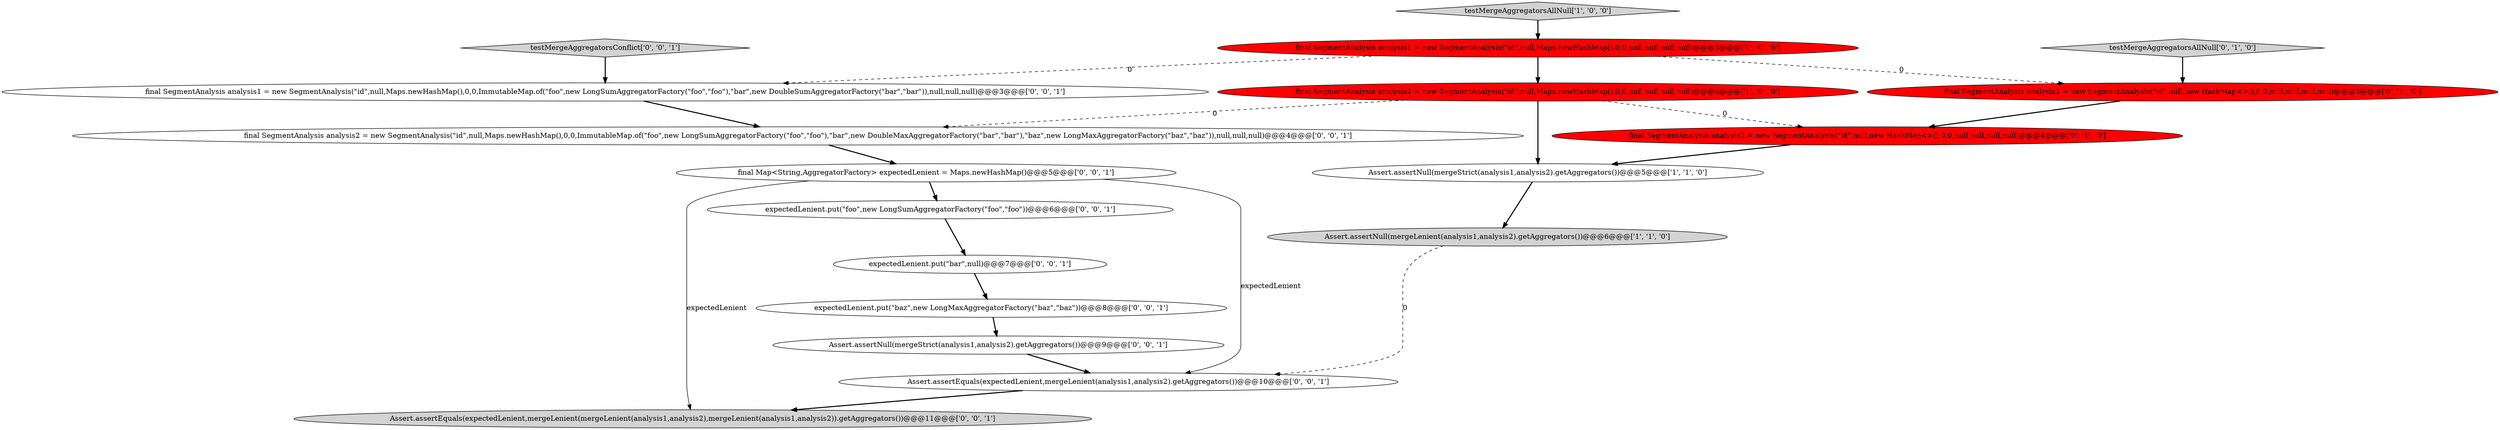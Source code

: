 digraph {
15 [style = filled, label = "final SegmentAnalysis analysis2 = new SegmentAnalysis(\"id\",null,Maps.newHashMap(),0,0,ImmutableMap.of(\"foo\",new LongSumAggregatorFactory(\"foo\",\"foo\"),\"bar\",new DoubleMaxAggregatorFactory(\"bar\",\"bar\"),\"baz\",new LongMaxAggregatorFactory(\"baz\",\"baz\")),null,null,null)@@@4@@@['0', '0', '1']", fillcolor = white, shape = ellipse image = "AAA0AAABBB3BBB"];
7 [style = filled, label = "final SegmentAnalysis analysis1 = new SegmentAnalysis(\"id\",null,new HashMap<>(),0,0,null,null,null,null)@@@3@@@['0', '1', '0']", fillcolor = red, shape = ellipse image = "AAA1AAABBB2BBB"];
14 [style = filled, label = "Assert.assertEquals(expectedLenient,mergeLenient(analysis1,analysis2).getAggregators())@@@10@@@['0', '0', '1']", fillcolor = white, shape = ellipse image = "AAA0AAABBB3BBB"];
9 [style = filled, label = "expectedLenient.put(\"bar\",null)@@@7@@@['0', '0', '1']", fillcolor = white, shape = ellipse image = "AAA0AAABBB3BBB"];
11 [style = filled, label = "Assert.assertEquals(expectedLenient,mergeLenient(mergeLenient(analysis1,analysis2),mergeLenient(analysis1,analysis2)).getAggregators())@@@11@@@['0', '0', '1']", fillcolor = lightgray, shape = ellipse image = "AAA0AAABBB3BBB"];
13 [style = filled, label = "final Map<String,AggregatorFactory> expectedLenient = Maps.newHashMap()@@@5@@@['0', '0', '1']", fillcolor = white, shape = ellipse image = "AAA0AAABBB3BBB"];
16 [style = filled, label = "Assert.assertNull(mergeStrict(analysis1,analysis2).getAggregators())@@@9@@@['0', '0', '1']", fillcolor = white, shape = ellipse image = "AAA0AAABBB3BBB"];
5 [style = filled, label = "final SegmentAnalysis analysis2 = new SegmentAnalysis(\"id\",null,new HashMap<>(),0,0,null,null,null,null)@@@4@@@['0', '1', '0']", fillcolor = red, shape = ellipse image = "AAA1AAABBB2BBB"];
4 [style = filled, label = "testMergeAggregatorsAllNull['1', '0', '0']", fillcolor = lightgray, shape = diamond image = "AAA0AAABBB1BBB"];
1 [style = filled, label = "Assert.assertNull(mergeLenient(analysis1,analysis2).getAggregators())@@@6@@@['1', '1', '0']", fillcolor = lightgray, shape = ellipse image = "AAA0AAABBB1BBB"];
2 [style = filled, label = "Assert.assertNull(mergeStrict(analysis1,analysis2).getAggregators())@@@5@@@['1', '1', '0']", fillcolor = white, shape = ellipse image = "AAA0AAABBB1BBB"];
8 [style = filled, label = "expectedLenient.put(\"foo\",new LongSumAggregatorFactory(\"foo\",\"foo\"))@@@6@@@['0', '0', '1']", fillcolor = white, shape = ellipse image = "AAA0AAABBB3BBB"];
12 [style = filled, label = "final SegmentAnalysis analysis1 = new SegmentAnalysis(\"id\",null,Maps.newHashMap(),0,0,ImmutableMap.of(\"foo\",new LongSumAggregatorFactory(\"foo\",\"foo\"),\"bar\",new DoubleSumAggregatorFactory(\"bar\",\"bar\")),null,null,null)@@@3@@@['0', '0', '1']", fillcolor = white, shape = ellipse image = "AAA0AAABBB3BBB"];
0 [style = filled, label = "final SegmentAnalysis analysis1 = new SegmentAnalysis(\"id\",null,Maps.newHashMap(),0,0,null,null,null,null)@@@3@@@['1', '0', '0']", fillcolor = red, shape = ellipse image = "AAA1AAABBB1BBB"];
10 [style = filled, label = "expectedLenient.put(\"baz\",new LongMaxAggregatorFactory(\"baz\",\"baz\"))@@@8@@@['0', '0', '1']", fillcolor = white, shape = ellipse image = "AAA0AAABBB3BBB"];
6 [style = filled, label = "testMergeAggregatorsAllNull['0', '1', '0']", fillcolor = lightgray, shape = diamond image = "AAA0AAABBB2BBB"];
3 [style = filled, label = "final SegmentAnalysis analysis2 = new SegmentAnalysis(\"id\",null,Maps.newHashMap(),0,0,null,null,null,null)@@@4@@@['1', '0', '0']", fillcolor = red, shape = ellipse image = "AAA1AAABBB1BBB"];
17 [style = filled, label = "testMergeAggregatorsConflict['0', '0', '1']", fillcolor = lightgray, shape = diamond image = "AAA0AAABBB3BBB"];
0->3 [style = bold, label=""];
3->5 [style = dashed, label="0"];
15->13 [style = bold, label=""];
1->14 [style = dashed, label="0"];
2->1 [style = bold, label=""];
12->15 [style = bold, label=""];
9->10 [style = bold, label=""];
0->12 [style = dashed, label="0"];
4->0 [style = bold, label=""];
5->2 [style = bold, label=""];
7->5 [style = bold, label=""];
17->12 [style = bold, label=""];
13->14 [style = solid, label="expectedLenient"];
3->2 [style = bold, label=""];
10->16 [style = bold, label=""];
13->11 [style = solid, label="expectedLenient"];
8->9 [style = bold, label=""];
3->15 [style = dashed, label="0"];
16->14 [style = bold, label=""];
13->8 [style = bold, label=""];
6->7 [style = bold, label=""];
0->7 [style = dashed, label="0"];
14->11 [style = bold, label=""];
}
